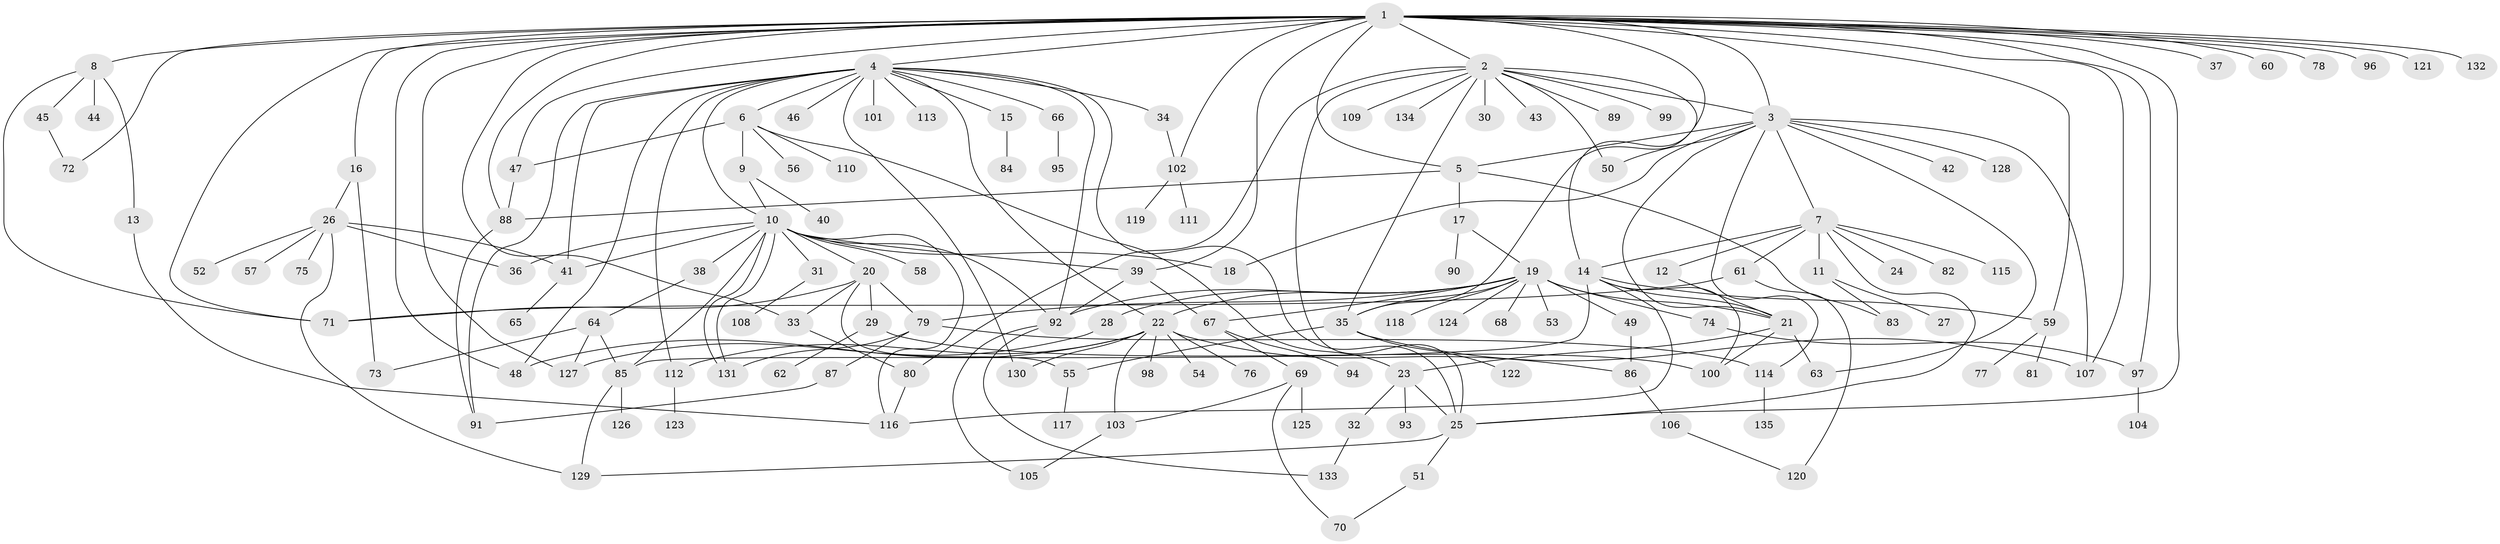 // Generated by graph-tools (version 1.1) at 2025/14/03/09/25 04:14:24]
// undirected, 135 vertices, 204 edges
graph export_dot {
graph [start="1"]
  node [color=gray90,style=filled];
  1;
  2;
  3;
  4;
  5;
  6;
  7;
  8;
  9;
  10;
  11;
  12;
  13;
  14;
  15;
  16;
  17;
  18;
  19;
  20;
  21;
  22;
  23;
  24;
  25;
  26;
  27;
  28;
  29;
  30;
  31;
  32;
  33;
  34;
  35;
  36;
  37;
  38;
  39;
  40;
  41;
  42;
  43;
  44;
  45;
  46;
  47;
  48;
  49;
  50;
  51;
  52;
  53;
  54;
  55;
  56;
  57;
  58;
  59;
  60;
  61;
  62;
  63;
  64;
  65;
  66;
  67;
  68;
  69;
  70;
  71;
  72;
  73;
  74;
  75;
  76;
  77;
  78;
  79;
  80;
  81;
  82;
  83;
  84;
  85;
  86;
  87;
  88;
  89;
  90;
  91;
  92;
  93;
  94;
  95;
  96;
  97;
  98;
  99;
  100;
  101;
  102;
  103;
  104;
  105;
  106;
  107;
  108;
  109;
  110;
  111;
  112;
  113;
  114;
  115;
  116;
  117;
  118;
  119;
  120;
  121;
  122;
  123;
  124;
  125;
  126;
  127;
  128;
  129;
  130;
  131;
  132;
  133;
  134;
  135;
  1 -- 2;
  1 -- 3;
  1 -- 4;
  1 -- 5;
  1 -- 8;
  1 -- 16;
  1 -- 25;
  1 -- 33;
  1 -- 35;
  1 -- 37;
  1 -- 39;
  1 -- 47;
  1 -- 48;
  1 -- 59;
  1 -- 60;
  1 -- 71;
  1 -- 72;
  1 -- 78;
  1 -- 88;
  1 -- 96;
  1 -- 97;
  1 -- 102;
  1 -- 107;
  1 -- 121;
  1 -- 127;
  1 -- 132;
  2 -- 3;
  2 -- 14;
  2 -- 25;
  2 -- 30;
  2 -- 35;
  2 -- 43;
  2 -- 50;
  2 -- 80;
  2 -- 89;
  2 -- 99;
  2 -- 109;
  2 -- 134;
  3 -- 5;
  3 -- 7;
  3 -- 18;
  3 -- 21;
  3 -- 42;
  3 -- 50;
  3 -- 63;
  3 -- 107;
  3 -- 114;
  3 -- 128;
  4 -- 6;
  4 -- 10;
  4 -- 15;
  4 -- 22;
  4 -- 25;
  4 -- 34;
  4 -- 41;
  4 -- 46;
  4 -- 48;
  4 -- 66;
  4 -- 91;
  4 -- 92;
  4 -- 101;
  4 -- 112;
  4 -- 113;
  4 -- 130;
  5 -- 17;
  5 -- 83;
  5 -- 88;
  6 -- 9;
  6 -- 23;
  6 -- 47;
  6 -- 56;
  6 -- 110;
  7 -- 11;
  7 -- 12;
  7 -- 14;
  7 -- 24;
  7 -- 25;
  7 -- 61;
  7 -- 82;
  7 -- 115;
  8 -- 13;
  8 -- 44;
  8 -- 45;
  8 -- 71;
  9 -- 10;
  9 -- 40;
  10 -- 18;
  10 -- 20;
  10 -- 31;
  10 -- 36;
  10 -- 38;
  10 -- 39;
  10 -- 41;
  10 -- 58;
  10 -- 85;
  10 -- 92;
  10 -- 116;
  10 -- 131;
  10 -- 131;
  11 -- 27;
  11 -- 83;
  12 -- 21;
  13 -- 116;
  14 -- 21;
  14 -- 59;
  14 -- 85;
  14 -- 100;
  14 -- 116;
  15 -- 84;
  16 -- 26;
  16 -- 73;
  17 -- 19;
  17 -- 90;
  19 -- 21;
  19 -- 22;
  19 -- 28;
  19 -- 35;
  19 -- 49;
  19 -- 53;
  19 -- 67;
  19 -- 68;
  19 -- 74;
  19 -- 79;
  19 -- 92;
  19 -- 118;
  19 -- 124;
  20 -- 29;
  20 -- 33;
  20 -- 55;
  20 -- 71;
  20 -- 79;
  21 -- 23;
  21 -- 63;
  21 -- 100;
  22 -- 48;
  22 -- 54;
  22 -- 76;
  22 -- 86;
  22 -- 98;
  22 -- 103;
  22 -- 112;
  22 -- 130;
  23 -- 25;
  23 -- 32;
  23 -- 93;
  25 -- 51;
  25 -- 129;
  26 -- 36;
  26 -- 41;
  26 -- 52;
  26 -- 57;
  26 -- 75;
  26 -- 129;
  28 -- 127;
  29 -- 62;
  29 -- 100;
  31 -- 108;
  32 -- 133;
  33 -- 80;
  34 -- 102;
  35 -- 55;
  35 -- 107;
  35 -- 122;
  38 -- 64;
  39 -- 67;
  39 -- 92;
  41 -- 65;
  45 -- 72;
  47 -- 88;
  49 -- 86;
  51 -- 70;
  55 -- 117;
  59 -- 77;
  59 -- 81;
  61 -- 71;
  61 -- 120;
  64 -- 73;
  64 -- 85;
  64 -- 127;
  66 -- 95;
  67 -- 69;
  67 -- 94;
  69 -- 70;
  69 -- 103;
  69 -- 125;
  74 -- 97;
  79 -- 87;
  79 -- 114;
  79 -- 131;
  80 -- 116;
  85 -- 126;
  85 -- 129;
  86 -- 106;
  87 -- 91;
  88 -- 91;
  92 -- 105;
  92 -- 133;
  97 -- 104;
  102 -- 111;
  102 -- 119;
  103 -- 105;
  106 -- 120;
  112 -- 123;
  114 -- 135;
}
